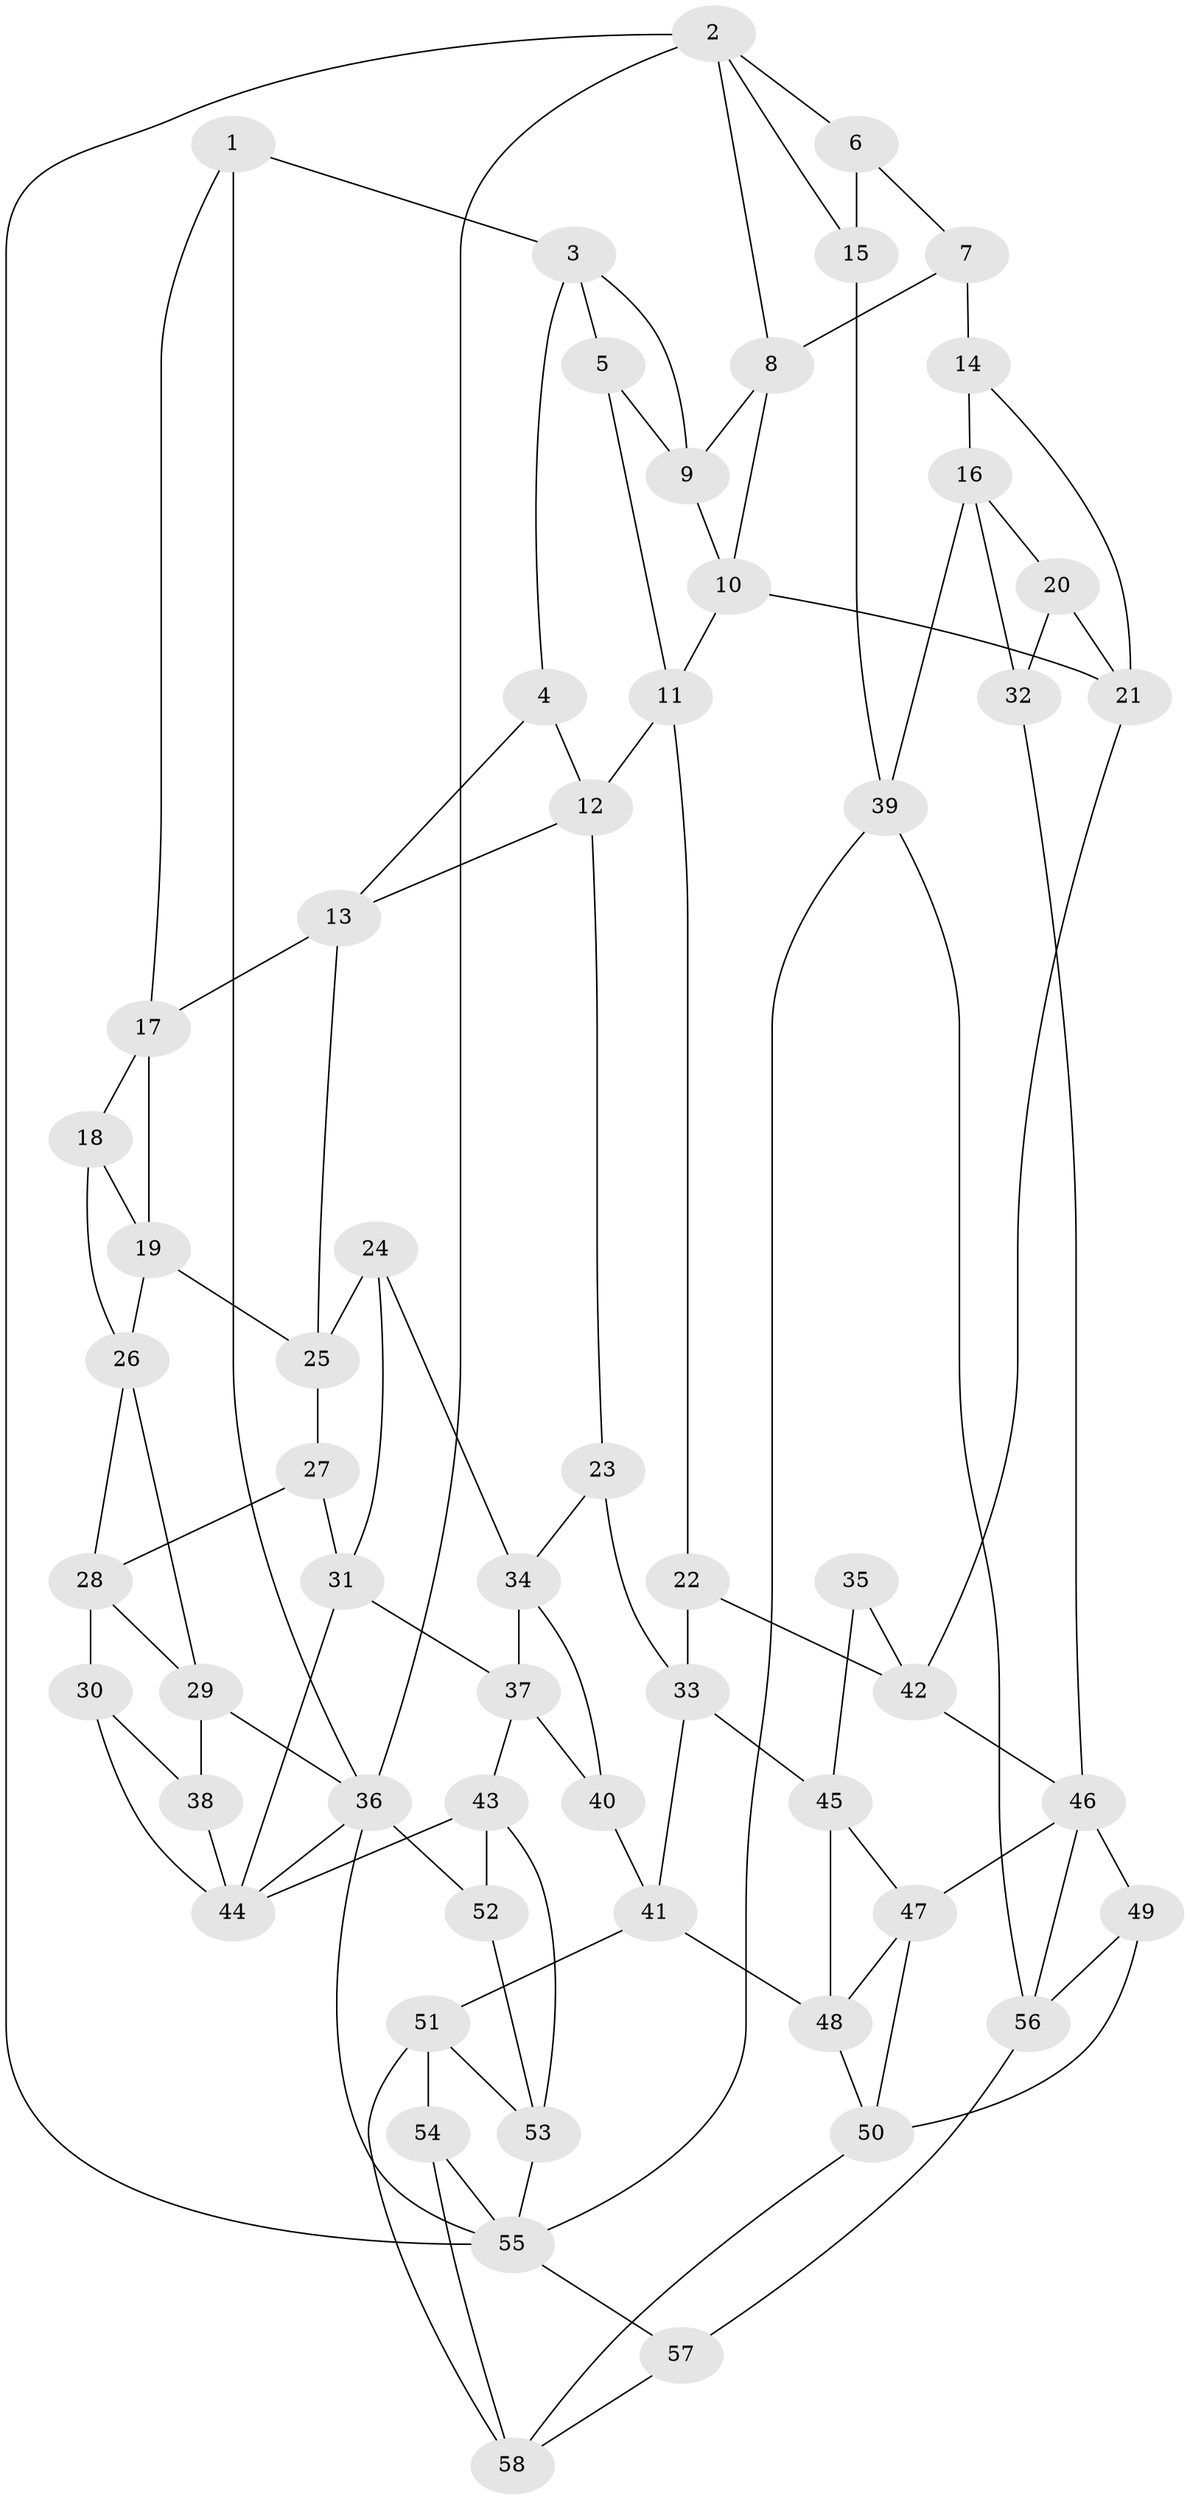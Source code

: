 // original degree distribution, {3: 0.02608695652173913, 6: 0.23478260869565218, 5: 0.4956521739130435, 4: 0.24347826086956523}
// Generated by graph-tools (version 1.1) at 2025/27/03/09/25 03:27:07]
// undirected, 58 vertices, 108 edges
graph export_dot {
graph [start="1"]
  node [color=gray90,style=filled];
  1;
  2;
  3;
  4;
  5;
  6;
  7;
  8;
  9;
  10;
  11;
  12;
  13;
  14;
  15;
  16;
  17;
  18;
  19;
  20;
  21;
  22;
  23;
  24;
  25;
  26;
  27;
  28;
  29;
  30;
  31;
  32;
  33;
  34;
  35;
  36;
  37;
  38;
  39;
  40;
  41;
  42;
  43;
  44;
  45;
  46;
  47;
  48;
  49;
  50;
  51;
  52;
  53;
  54;
  55;
  56;
  57;
  58;
  1 -- 3 [weight=1.0];
  1 -- 17 [weight=1.0];
  1 -- 36 [weight=1.0];
  2 -- 6 [weight=1.0];
  2 -- 8 [weight=1.0];
  2 -- 15 [weight=1.0];
  2 -- 36 [weight=1.0];
  2 -- 55 [weight=1.0];
  3 -- 4 [weight=1.0];
  3 -- 5 [weight=1.0];
  3 -- 9 [weight=1.0];
  4 -- 12 [weight=1.0];
  4 -- 13 [weight=1.0];
  5 -- 9 [weight=1.0];
  5 -- 11 [weight=1.0];
  6 -- 7 [weight=1.0];
  6 -- 15 [weight=2.0];
  7 -- 8 [weight=1.0];
  7 -- 14 [weight=2.0];
  8 -- 9 [weight=1.0];
  8 -- 10 [weight=1.0];
  9 -- 10 [weight=1.0];
  10 -- 11 [weight=1.0];
  10 -- 21 [weight=1.0];
  11 -- 12 [weight=1.0];
  11 -- 22 [weight=1.0];
  12 -- 13 [weight=1.0];
  12 -- 23 [weight=1.0];
  13 -- 17 [weight=1.0];
  13 -- 25 [weight=1.0];
  14 -- 16 [weight=1.0];
  14 -- 21 [weight=1.0];
  15 -- 39 [weight=1.0];
  16 -- 20 [weight=1.0];
  16 -- 32 [weight=1.0];
  16 -- 39 [weight=1.0];
  17 -- 18 [weight=1.0];
  17 -- 19 [weight=1.0];
  18 -- 19 [weight=1.0];
  18 -- 26 [weight=1.0];
  19 -- 25 [weight=1.0];
  19 -- 26 [weight=1.0];
  20 -- 21 [weight=1.0];
  20 -- 32 [weight=2.0];
  21 -- 42 [weight=1.0];
  22 -- 33 [weight=1.0];
  22 -- 42 [weight=1.0];
  23 -- 33 [weight=1.0];
  23 -- 34 [weight=1.0];
  24 -- 25 [weight=1.0];
  24 -- 31 [weight=1.0];
  24 -- 34 [weight=1.0];
  25 -- 27 [weight=1.0];
  26 -- 28 [weight=1.0];
  26 -- 29 [weight=1.0];
  27 -- 28 [weight=1.0];
  27 -- 31 [weight=1.0];
  28 -- 29 [weight=1.0];
  28 -- 30 [weight=1.0];
  29 -- 36 [weight=1.0];
  29 -- 38 [weight=1.0];
  30 -- 38 [weight=1.0];
  30 -- 44 [weight=1.0];
  31 -- 37 [weight=1.0];
  31 -- 44 [weight=1.0];
  32 -- 46 [weight=1.0];
  33 -- 41 [weight=1.0];
  33 -- 45 [weight=1.0];
  34 -- 37 [weight=1.0];
  34 -- 40 [weight=1.0];
  35 -- 42 [weight=2.0];
  35 -- 45 [weight=1.0];
  36 -- 44 [weight=1.0];
  36 -- 52 [weight=1.0];
  36 -- 55 [weight=1.0];
  37 -- 40 [weight=1.0];
  37 -- 43 [weight=1.0];
  38 -- 44 [weight=2.0];
  39 -- 55 [weight=1.0];
  39 -- 56 [weight=1.0];
  40 -- 41 [weight=2.0];
  41 -- 48 [weight=1.0];
  41 -- 51 [weight=1.0];
  42 -- 46 [weight=1.0];
  43 -- 44 [weight=1.0];
  43 -- 52 [weight=2.0];
  43 -- 53 [weight=1.0];
  45 -- 47 [weight=1.0];
  45 -- 48 [weight=1.0];
  46 -- 47 [weight=1.0];
  46 -- 49 [weight=2.0];
  46 -- 56 [weight=1.0];
  47 -- 48 [weight=1.0];
  47 -- 50 [weight=1.0];
  48 -- 50 [weight=1.0];
  49 -- 50 [weight=1.0];
  49 -- 56 [weight=1.0];
  50 -- 58 [weight=1.0];
  51 -- 53 [weight=1.0];
  51 -- 54 [weight=1.0];
  51 -- 58 [weight=1.0];
  52 -- 53 [weight=1.0];
  53 -- 55 [weight=1.0];
  54 -- 55 [weight=1.0];
  54 -- 58 [weight=1.0];
  55 -- 57 [weight=1.0];
  56 -- 57 [weight=1.0];
  57 -- 58 [weight=1.0];
}
